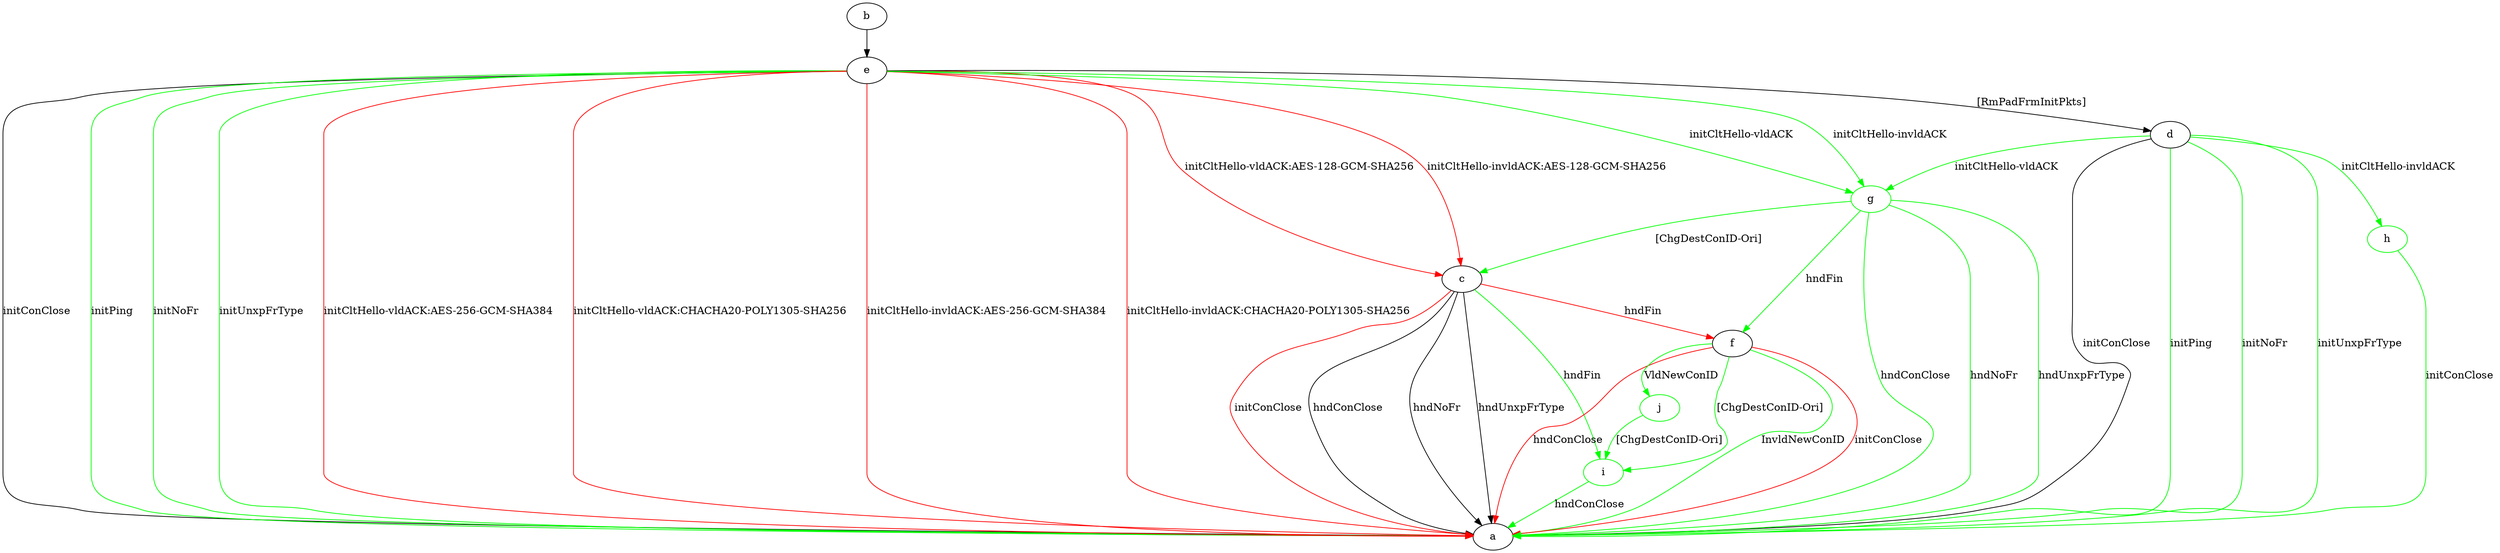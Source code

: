 digraph "" {
	b -> e	[key=0];
	c -> a	[key=0,
		label="hndConClose "];
	c -> a	[key=1,
		label="hndNoFr "];
	c -> a	[key=2,
		label="hndUnxpFrType "];
	c -> a	[key=3,
		color=red,
		label="initConClose "];
	c -> f	[key=0,
		color=red,
		label="hndFin "];
	i	[color=green];
	c -> i	[key=0,
		color=green,
		label="hndFin "];
	d -> a	[key=0,
		label="initConClose "];
	d -> a	[key=1,
		color=green,
		label="initPing "];
	d -> a	[key=2,
		color=green,
		label="initNoFr "];
	d -> a	[key=3,
		color=green,
		label="initUnxpFrType "];
	g	[color=green];
	d -> g	[key=0,
		color=green,
		label="initCltHello-vldACK "];
	h	[color=green];
	d -> h	[key=0,
		color=green,
		label="initCltHello-invldACK "];
	e -> a	[key=0,
		label="initConClose "];
	e -> a	[key=1,
		color=green,
		label="initPing "];
	e -> a	[key=2,
		color=green,
		label="initNoFr "];
	e -> a	[key=3,
		color=green,
		label="initUnxpFrType "];
	e -> a	[key=4,
		color=red,
		label="initCltHello-vldACK:AES-256-GCM-SHA384 "];
	e -> a	[key=5,
		color=red,
		label="initCltHello-vldACK:CHACHA20-POLY1305-SHA256 "];
	e -> a	[key=6,
		color=red,
		label="initCltHello-invldACK:AES-256-GCM-SHA384 "];
	e -> a	[key=7,
		color=red,
		label="initCltHello-invldACK:CHACHA20-POLY1305-SHA256 "];
	e -> c	[key=0,
		color=red,
		label="initCltHello-vldACK:AES-128-GCM-SHA256 "];
	e -> c	[key=1,
		color=red,
		label="initCltHello-invldACK:AES-128-GCM-SHA256 "];
	e -> d	[key=0,
		label="[RmPadFrmInitPkts] "];
	e -> g	[key=0,
		color=green,
		label="initCltHello-vldACK "];
	e -> g	[key=1,
		color=green,
		label="initCltHello-invldACK "];
	f -> a	[key=0,
		color=green,
		label="InvldNewConID "];
	f -> a	[key=1,
		color=red,
		label="initConClose "];
	f -> a	[key=2,
		color=red,
		label="hndConClose "];
	f -> i	[key=0,
		color=green,
		label="[ChgDestConID-Ori] "];
	j	[color=green];
	f -> j	[key=0,
		color=green,
		label="VldNewConID "];
	g -> a	[key=0,
		color=green,
		label="hndConClose "];
	g -> a	[key=1,
		color=green,
		label="hndNoFr "];
	g -> a	[key=2,
		color=green,
		label="hndUnxpFrType "];
	g -> c	[key=0,
		color=green,
		label="[ChgDestConID-Ori] "];
	g -> f	[key=0,
		color=green,
		label="hndFin "];
	h -> a	[key=0,
		color=green,
		label="initConClose "];
	i -> a	[key=0,
		color=green,
		label="hndConClose "];
	j -> i	[key=0,
		color=green,
		label="[ChgDestConID-Ori] "];
}

